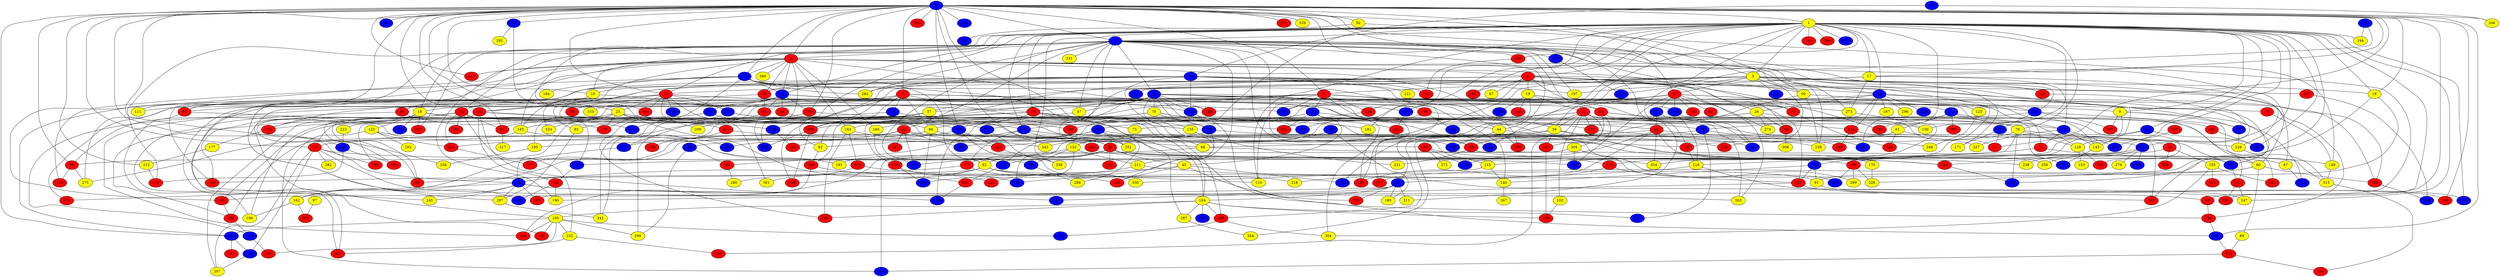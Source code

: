 graph {
0 [style = filled fillcolor = blue];
1 [style = filled fillcolor = yellow];
2 [style = filled fillcolor = blue];
3 [style = filled fillcolor = yellow];
4 [style = filled fillcolor = red];
5 [style = filled fillcolor = red];
6 [style = filled fillcolor = red];
7 [style = filled fillcolor = red];
8 [style = filled fillcolor = red];
9 [style = filled fillcolor = yellow];
10 [style = filled fillcolor = yellow];
11 [style = filled fillcolor = red];
12 [style = filled fillcolor = red];
13 [style = filled fillcolor = blue];
14 [style = filled fillcolor = blue];
15 [style = filled fillcolor = blue];
16 [style = filled fillcolor = yellow];
17 [style = filled fillcolor = yellow];
18 [style = filled fillcolor = yellow];
19 [style = filled fillcolor = yellow];
20 [style = filled fillcolor = blue];
21 [style = filled fillcolor = blue];
22 [style = filled fillcolor = red];
23 [style = filled fillcolor = blue];
24 [style = filled fillcolor = red];
25 [style = filled fillcolor = yellow];
26 [style = filled fillcolor = yellow];
27 [style = filled fillcolor = blue];
28 [style = filled fillcolor = red];
29 [style = filled fillcolor = blue];
30 [style = filled fillcolor = blue];
31 [style = filled fillcolor = blue];
32 [style = filled fillcolor = red];
33 [style = filled fillcolor = red];
34 [style = filled fillcolor = red];
35 [style = filled fillcolor = red];
36 [style = filled fillcolor = blue];
37 [style = filled fillcolor = blue];
38 [style = filled fillcolor = red];
39 [style = filled fillcolor = yellow];
40 [style = filled fillcolor = red];
41 [style = filled fillcolor = blue];
42 [style = filled fillcolor = blue];
43 [style = filled fillcolor = red];
44 [style = filled fillcolor = yellow];
45 [style = filled fillcolor = yellow];
46 [style = filled fillcolor = blue];
47 [style = filled fillcolor = yellow];
48 [style = filled fillcolor = blue];
49 [style = filled fillcolor = blue];
50 [style = filled fillcolor = yellow];
51 [style = filled fillcolor = blue];
52 [style = filled fillcolor = blue];
53 [style = filled fillcolor = red];
54 [style = filled fillcolor = blue];
55 [style = filled fillcolor = blue];
56 [style = filled fillcolor = red];
57 [style = filled fillcolor = yellow];
58 [style = filled fillcolor = red];
59 [style = filled fillcolor = red];
60 [style = filled fillcolor = yellow];
61 [style = filled fillcolor = yellow];
62 [style = filled fillcolor = blue];
63 [style = filled fillcolor = blue];
64 [style = filled fillcolor = blue];
65 [style = filled fillcolor = red];
66 [style = filled fillcolor = yellow];
67 [style = filled fillcolor = yellow];
68 [style = filled fillcolor = yellow];
69 [style = filled fillcolor = blue];
70 [style = filled fillcolor = yellow];
71 [style = filled fillcolor = red];
72 [style = filled fillcolor = red];
73 [style = filled fillcolor = yellow];
74 [style = filled fillcolor = red];
75 [style = filled fillcolor = red];
76 [style = filled fillcolor = yellow];
77 [style = filled fillcolor = blue];
78 [style = filled fillcolor = red];
79 [style = filled fillcolor = red];
80 [style = filled fillcolor = blue];
81 [style = filled fillcolor = red];
82 [style = filled fillcolor = yellow];
83 [style = filled fillcolor = yellow];
84 [style = filled fillcolor = red];
85 [style = filled fillcolor = red];
86 [style = filled fillcolor = red];
87 [style = filled fillcolor = yellow];
88 [style = filled fillcolor = red];
89 [style = filled fillcolor = yellow];
90 [style = filled fillcolor = yellow];
91 [style = filled fillcolor = yellow];
92 [style = filled fillcolor = yellow];
93 [style = filled fillcolor = blue];
94 [style = filled fillcolor = red];
95 [style = filled fillcolor = red];
96 [style = filled fillcolor = red];
97 [style = filled fillcolor = yellow];
98 [style = filled fillcolor = red];
99 [style = filled fillcolor = red];
100 [style = filled fillcolor = blue];
101 [style = filled fillcolor = blue];
102 [style = filled fillcolor = yellow];
103 [style = filled fillcolor = red];
104 [style = filled fillcolor = yellow];
105 [style = filled fillcolor = yellow];
106 [style = filled fillcolor = red];
107 [style = filled fillcolor = red];
108 [style = filled fillcolor = blue];
109 [style = filled fillcolor = blue];
110 [style = filled fillcolor = yellow];
111 [style = filled fillcolor = yellow];
112 [style = filled fillcolor = blue];
113 [style = filled fillcolor = blue];
114 [style = filled fillcolor = red];
115 [style = filled fillcolor = yellow];
116 [style = filled fillcolor = red];
117 [style = filled fillcolor = blue];
118 [style = filled fillcolor = red];
119 [style = filled fillcolor = red];
120 [style = filled fillcolor = yellow];
121 [style = filled fillcolor = red];
122 [style = filled fillcolor = blue];
123 [style = filled fillcolor = yellow];
124 [style = filled fillcolor = blue];
125 [style = filled fillcolor = yellow];
126 [style = filled fillcolor = red];
127 [style = filled fillcolor = red];
128 [style = filled fillcolor = blue];
129 [style = filled fillcolor = yellow];
130 [style = filled fillcolor = yellow];
131 [style = filled fillcolor = blue];
132 [style = filled fillcolor = red];
133 [style = filled fillcolor = red];
134 [style = filled fillcolor = blue];
135 [style = filled fillcolor = yellow];
136 [style = filled fillcolor = red];
137 [style = filled fillcolor = blue];
138 [style = filled fillcolor = blue];
139 [style = filled fillcolor = red];
140 [style = filled fillcolor = blue];
141 [style = filled fillcolor = red];
142 [style = filled fillcolor = blue];
143 [style = filled fillcolor = red];
144 [style = filled fillcolor = blue];
145 [style = filled fillcolor = yellow];
146 [style = filled fillcolor = red];
147 [style = filled fillcolor = red];
148 [style = filled fillcolor = red];
149 [style = filled fillcolor = yellow];
150 [style = filled fillcolor = blue];
151 [style = filled fillcolor = red];
152 [style = filled fillcolor = red];
153 [style = filled fillcolor = yellow];
154 [style = filled fillcolor = red];
155 [style = filled fillcolor = yellow];
156 [style = filled fillcolor = red];
157 [style = filled fillcolor = blue];
158 [style = filled fillcolor = blue];
159 [style = filled fillcolor = yellow];
160 [style = filled fillcolor = yellow];
161 [style = filled fillcolor = blue];
162 [style = filled fillcolor = yellow];
163 [style = filled fillcolor = yellow];
164 [style = filled fillcolor = blue];
165 [style = filled fillcolor = red];
166 [style = filled fillcolor = red];
167 [style = filled fillcolor = yellow];
168 [style = filled fillcolor = red];
169 [style = filled fillcolor = red];
170 [style = filled fillcolor = yellow];
171 [style = filled fillcolor = yellow];
172 [style = filled fillcolor = blue];
173 [style = filled fillcolor = red];
174 [style = filled fillcolor = red];
175 [style = filled fillcolor = blue];
176 [style = filled fillcolor = blue];
177 [style = filled fillcolor = yellow];
178 [style = filled fillcolor = red];
179 [style = filled fillcolor = red];
180 [style = filled fillcolor = yellow];
181 [style = filled fillcolor = yellow];
182 [style = filled fillcolor = red];
183 [style = filled fillcolor = yellow];
184 [style = filled fillcolor = yellow];
185 [style = filled fillcolor = red];
186 [style = filled fillcolor = red];
187 [style = filled fillcolor = red];
188 [style = filled fillcolor = red];
189 [style = filled fillcolor = yellow];
190 [style = filled fillcolor = yellow];
191 [style = filled fillcolor = yellow];
192 [style = filled fillcolor = red];
193 [style = filled fillcolor = red];
194 [style = filled fillcolor = yellow];
195 [style = filled fillcolor = yellow];
196 [style = filled fillcolor = red];
197 [style = filled fillcolor = yellow];
198 [style = filled fillcolor = blue];
199 [style = filled fillcolor = blue];
200 [style = filled fillcolor = yellow];
201 [style = filled fillcolor = red];
202 [style = filled fillcolor = red];
203 [style = filled fillcolor = yellow];
204 [style = filled fillcolor = yellow];
205 [style = filled fillcolor = blue];
206 [style = filled fillcolor = yellow];
207 [style = filled fillcolor = yellow];
208 [style = filled fillcolor = blue];
209 [style = filled fillcolor = red];
210 [style = filled fillcolor = red];
211 [style = filled fillcolor = yellow];
212 [style = filled fillcolor = yellow];
213 [style = filled fillcolor = red];
214 [style = filled fillcolor = red];
215 [style = filled fillcolor = red];
216 [style = filled fillcolor = yellow];
217 [style = filled fillcolor = red];
218 [style = filled fillcolor = yellow];
219 [style = filled fillcolor = red];
220 [style = filled fillcolor = red];
221 [style = filled fillcolor = yellow];
222 [style = filled fillcolor = blue];
223 [style = filled fillcolor = yellow];
224 [style = filled fillcolor = blue];
225 [style = filled fillcolor = blue];
226 [style = filled fillcolor = blue];
227 [style = filled fillcolor = blue];
228 [style = filled fillcolor = yellow];
229 [style = filled fillcolor = blue];
230 [style = filled fillcolor = red];
231 [style = filled fillcolor = yellow];
232 [style = filled fillcolor = yellow];
233 [style = filled fillcolor = red];
234 [style = filled fillcolor = blue];
235 [style = filled fillcolor = red];
236 [style = filled fillcolor = blue];
237 [style = filled fillcolor = red];
238 [style = filled fillcolor = yellow];
239 [style = filled fillcolor = blue];
240 [style = filled fillcolor = yellow];
241 [style = filled fillcolor = red];
242 [style = filled fillcolor = red];
243 [style = filled fillcolor = red];
244 [style = filled fillcolor = red];
245 [style = filled fillcolor = yellow];
246 [style = filled fillcolor = red];
247 [style = filled fillcolor = yellow];
248 [style = filled fillcolor = yellow];
249 [style = filled fillcolor = red];
250 [style = filled fillcolor = yellow];
251 [style = filled fillcolor = yellow];
252 [style = filled fillcolor = red];
253 [style = filled fillcolor = red];
254 [style = filled fillcolor = blue];
255 [style = filled fillcolor = red];
256 [style = filled fillcolor = yellow];
257 [style = filled fillcolor = yellow];
258 [style = filled fillcolor = red];
259 [style = filled fillcolor = red];
260 [style = filled fillcolor = yellow];
261 [style = filled fillcolor = red];
262 [style = filled fillcolor = blue];
263 [style = filled fillcolor = yellow];
264 [style = filled fillcolor = red];
265 [style = filled fillcolor = red];
266 [style = filled fillcolor = blue];
267 [style = filled fillcolor = yellow];
268 [style = filled fillcolor = blue];
269 [style = filled fillcolor = red];
270 [style = filled fillcolor = blue];
271 [style = filled fillcolor = blue];
272 [style = filled fillcolor = yellow];
273 [style = filled fillcolor = yellow];
274 [style = filled fillcolor = yellow];
275 [style = filled fillcolor = yellow];
276 [style = filled fillcolor = yellow];
277 [style = filled fillcolor = red];
278 [style = filled fillcolor = blue];
279 [style = filled fillcolor = red];
280 [style = filled fillcolor = yellow];
281 [style = filled fillcolor = red];
282 [style = filled fillcolor = yellow];
283 [style = filled fillcolor = yellow];
284 [style = filled fillcolor = red];
285 [style = filled fillcolor = red];
286 [style = filled fillcolor = red];
287 [style = filled fillcolor = yellow];
288 [style = filled fillcolor = yellow];
289 [style = filled fillcolor = blue];
290 [style = filled fillcolor = red];
291 [style = filled fillcolor = red];
292 [style = filled fillcolor = yellow];
293 [style = filled fillcolor = red];
294 [style = filled fillcolor = yellow];
295 [style = filled fillcolor = red];
296 [style = filled fillcolor = yellow];
297 [style = filled fillcolor = yellow];
298 [style = filled fillcolor = red];
299 [style = filled fillcolor = yellow];
300 [style = filled fillcolor = red];
301 [style = filled fillcolor = yellow];
302 [style = filled fillcolor = red];
303 [style = filled fillcolor = blue];
304 [style = filled fillcolor = yellow];
305 [style = filled fillcolor = red];
306 [style = filled fillcolor = blue];
307 [style = filled fillcolor = red];
308 [style = filled fillcolor = yellow];
309 [style = filled fillcolor = blue];
310 [style = filled fillcolor = yellow];
311 [style = filled fillcolor = yellow];
312 [style = filled fillcolor = red];
313 [style = filled fillcolor = blue];
314 [style = filled fillcolor = blue];
315 [style = filled fillcolor = yellow];
316 [style = filled fillcolor = blue];
317 [style = filled fillcolor = yellow];
318 [style = filled fillcolor = blue];
319 [style = filled fillcolor = blue];
320 [style = filled fillcolor = blue];
321 [style = filled fillcolor = red];
322 [style = filled fillcolor = red];
323 [style = filled fillcolor = red];
324 [style = filled fillcolor = red];
325 [style = filled fillcolor = blue];
326 [style = filled fillcolor = yellow];
327 [style = filled fillcolor = blue];
328 [style = filled fillcolor = red];
329 [style = filled fillcolor = yellow];
330 [style = filled fillcolor = yellow];
331 [style = filled fillcolor = yellow];
332 [style = filled fillcolor = red];
333 [style = filled fillcolor = yellow];
334 [style = filled fillcolor = yellow];
335 [style = filled fillcolor = blue];
336 [style = filled fillcolor = blue];
337 [style = filled fillcolor = blue];
338 [style = filled fillcolor = yellow];
339 [style = filled fillcolor = blue];
340 [style = filled fillcolor = blue];
341 [style = filled fillcolor = red];
342 [style = filled fillcolor = yellow];
343 [style = filled fillcolor = yellow];
344 [style = filled fillcolor = yellow];
0 -- 5;
0 -- 6;
0 -- 7;
0 -- 10;
0 -- 11;
0 -- 15;
0 -- 16;
0 -- 17;
0 -- 24;
0 -- 25;
0 -- 31;
0 -- 38;
0 -- 41;
0 -- 4;
0 -- 3;
0 -- 2;
0 -- 1;
0 -- 49;
0 -- 50;
0 -- 59;
0 -- 68;
0 -- 71;
0 -- 79;
0 -- 90;
0 -- 95;
0 -- 96;
0 -- 111;
0 -- 113;
0 -- 124;
0 -- 143;
0 -- 152;
0 -- 197;
0 -- 206;
0 -- 208;
0 -- 212;
0 -- 234;
0 -- 243;
0 -- 255;
0 -- 256;
0 -- 259;
0 -- 312;
0 -- 329;
1 -- 2;
1 -- 3;
1 -- 8;
1 -- 9;
1 -- 13;
1 -- 16;
1 -- 17;
1 -- 20;
1 -- 21;
1 -- 30;
1 -- 33;
1 -- 39;
1 -- 63;
1 -- 76;
1 -- 86;
1 -- 93;
1 -- 98;
1 -- 109;
1 -- 110;
1 -- 116;
1 -- 129;
1 -- 130;
1 -- 158;
1 -- 169;
1 -- 181;
1 -- 194;
1 -- 199;
1 -- 227;
1 -- 241;
1 -- 247;
1 -- 254;
1 -- 262;
1 -- 266;
1 -- 269;
1 -- 278;
1 -- 279;
1 -- 305;
1 -- 338;
2 -- 4;
2 -- 11;
2 -- 12;
2 -- 18;
2 -- 23;
2 -- 32;
2 -- 36;
2 -- 44;
2 -- 47;
2 -- 52;
2 -- 53;
2 -- 75;
2 -- 82;
2 -- 85;
2 -- 115;
2 -- 159;
2 -- 169;
2 -- 171;
2 -- 176;
2 -- 183;
2 -- 190;
2 -- 193;
2 -- 198;
2 -- 251;
2 -- 273;
2 -- 283;
2 -- 323;
2 -- 331;
3 -- 5;
3 -- 6;
3 -- 10;
3 -- 13;
3 -- 16;
3 -- 24;
3 -- 57;
3 -- 87;
3 -- 90;
3 -- 103;
3 -- 121;
3 -- 142;
3 -- 145;
3 -- 150;
3 -- 219;
3 -- 226;
3 -- 244;
3 -- 270;
3 -- 321;
4 -- 8;
4 -- 10;
4 -- 15;
4 -- 20;
4 -- 24;
4 -- 26;
4 -- 28;
4 -- 35;
4 -- 60;
4 -- 85;
4 -- 119;
4 -- 149;
4 -- 154;
4 -- 160;
4 -- 163;
4 -- 168;
4 -- 243;
4 -- 257;
4 -- 260;
4 -- 289;
5 -- 9;
5 -- 27;
5 -- 29;
5 -- 35;
5 -- 44;
5 -- 57;
5 -- 65;
5 -- 78;
5 -- 110;
5 -- 116;
5 -- 196;
5 -- 217;
5 -- 273;
5 -- 294;
6 -- 14;
6 -- 29;
6 -- 37;
6 -- 56;
6 -- 74;
6 -- 77;
6 -- 81;
6 -- 123;
6 -- 144;
6 -- 168;
6 -- 195;
6 -- 274;
6 -- 309;
7 -- 18;
7 -- 48;
7 -- 55;
7 -- 66;
7 -- 75;
7 -- 133;
7 -- 145;
7 -- 174;
7 -- 258;
7 -- 286;
7 -- 287;
8 -- 11;
8 -- 13;
8 -- 19;
8 -- 40;
8 -- 67;
8 -- 90;
8 -- 117;
8 -- 163;
8 -- 229;
8 -- 230;
8 -- 263;
8 -- 305;
8 -- 318;
9 -- 69;
9 -- 118;
9 -- 134;
9 -- 302;
10 -- 32;
10 -- 51;
10 -- 303;
11 -- 25;
11 -- 39;
11 -- 51;
11 -- 66;
11 -- 86;
11 -- 106;
11 -- 124;
11 -- 138;
11 -- 139;
11 -- 225;
11 -- 227;
11 -- 301;
11 -- 333;
12 -- 137;
12 -- 147;
12 -- 150;
12 -- 233;
12 -- 298;
12 -- 313;
13 -- 26;
13 -- 36;
13 -- 54;
13 -- 69;
13 -- 112;
13 -- 114;
13 -- 128;
13 -- 167;
13 -- 296;
14 -- 61;
14 -- 64;
14 -- 187;
14 -- 230;
14 -- 295;
15 -- 20;
15 -- 112;
15 -- 184;
15 -- 185;
15 -- 186;
15 -- 209;
15 -- 283;
15 -- 284;
15 -- 297;
16 -- 91;
16 -- 326;
17 -- 64;
17 -- 117;
17 -- 197;
17 -- 228;
17 -- 273;
18 -- 44;
18 -- 96;
18 -- 105;
18 -- 125;
18 -- 151;
18 -- 154;
18 -- 161;
18 -- 193;
18 -- 261;
18 -- 327;
18 -- 337;
19 -- 22;
19 -- 75;
19 -- 137;
19 -- 148;
19 -- 284;
19 -- 320;
20 -- 29;
20 -- 34;
20 -- 58;
20 -- 59;
20 -- 62;
20 -- 65;
20 -- 101;
20 -- 126;
20 -- 127;
20 -- 275;
20 -- 310;
21 -- 28;
21 -- 55;
21 -- 92;
21 -- 103;
21 -- 183;
21 -- 197;
21 -- 221;
21 -- 237;
21 -- 242;
21 -- 245;
21 -- 258;
21 -- 283;
21 -- 285;
21 -- 290;
22 -- 30;
22 -- 39;
22 -- 42;
22 -- 64;
22 -- 71;
22 -- 102;
22 -- 160;
22 -- 173;
22 -- 204;
22 -- 263;
22 -- 315;
22 -- 325;
22 -- 344;
23 -- 33;
23 -- 36;
23 -- 43;
23 -- 47;
23 -- 53;
23 -- 55;
23 -- 70;
23 -- 85;
23 -- 111;
23 -- 135;
23 -- 136;
23 -- 144;
23 -- 146;
23 -- 161;
23 -- 168;
23 -- 240;
23 -- 252;
23 -- 332;
23 -- 342;
24 -- 30;
24 -- 84;
24 -- 109;
24 -- 132;
24 -- 232;
24 -- 298;
25 -- 49;
25 -- 130;
25 -- 179;
25 -- 189;
25 -- 200;
25 -- 201;
25 -- 207;
25 -- 251;
25 -- 333;
26 -- 40;
26 -- 73;
26 -- 129;
26 -- 183;
26 -- 274;
27 -- 45;
27 -- 54;
27 -- 246;
27 -- 304;
27 -- 332;
28 -- 33;
28 -- 65;
28 -- 83;
30 -- 38;
30 -- 72;
30 -- 159;
30 -- 262;
30 -- 264;
31 -- 73;
31 -- 292;
32 -- 76;
32 -- 84;
32 -- 95;
32 -- 133;
32 -- 226;
32 -- 235;
32 -- 300;
32 -- 316;
33 -- 66;
33 -- 104;
33 -- 133;
33 -- 135;
33 -- 165;
33 -- 173;
33 -- 200;
33 -- 299;
34 -- 210;
35 -- 179;
35 -- 321;
36 -- 46;
36 -- 60;
36 -- 185;
36 -- 302;
37 -- 43;
37 -- 130;
38 -- 45;
38 -- 60;
38 -- 72;
38 -- 82;
38 -- 87;
38 -- 112;
38 -- 137;
38 -- 156;
38 -- 182;
38 -- 191;
39 -- 107;
39 -- 186;
39 -- 195;
39 -- 219;
39 -- 244;
40 -- 308;
42 -- 79;
42 -- 92;
42 -- 104;
42 -- 126;
42 -- 157;
42 -- 251;
42 -- 288;
43 -- 68;
43 -- 93;
43 -- 175;
43 -- 218;
43 -- 250;
43 -- 334;
44 -- 170;
44 -- 198;
44 -- 285;
45 -- 49;
45 -- 196;
45 -- 290;
45 -- 325;
46 -- 71;
46 -- 171;
47 -- 113;
48 -- 172;
48 -- 235;
49 -- 98;
49 -- 162;
49 -- 174;
49 -- 245;
49 -- 263;
49 -- 297;
49 -- 307;
50 -- 98;
50 -- 131;
51 -- 83;
51 -- 181;
51 -- 246;
52 -- 91;
52 -- 127;
52 -- 240;
53 -- 76;
53 -- 88;
53 -- 107;
53 -- 291;
53 -- 311;
54 -- 210;
54 -- 248;
54 -- 314;
55 -- 318;
57 -- 92;
57 -- 95;
59 -- 157;
59 -- 208;
60 -- 77;
60 -- 89;
60 -- 103;
60 -- 217;
61 -- 94;
61 -- 152;
61 -- 220;
61 -- 343;
62 -- 68;
62 -- 79;
62 -- 113;
62 -- 223;
63 -- 156;
63 -- 162;
63 -- 199;
64 -- 74;
64 -- 145;
64 -- 257;
64 -- 340;
65 -- 289;
65 -- 342;
66 -- 99;
66 -- 108;
66 -- 152;
66 -- 239;
68 -- 136;
68 -- 315;
69 -- 228;
70 -- 172;
70 -- 178;
70 -- 238;
70 -- 258;
70 -- 322;
72 -- 84;
72 -- 330;
74 -- 115;
74 -- 149;
75 -- 220;
76 -- 120;
76 -- 129;
76 -- 216;
76 -- 228;
76 -- 266;
77 -- 104;
77 -- 180;
77 -- 185;
77 -- 190;
77 -- 252;
77 -- 311;
78 -- 149;
79 -- 140;
79 -- 165;
79 -- 207;
79 -- 222;
79 -- 282;
79 -- 334;
80 -- 172;
80 -- 206;
82 -- 91;
82 -- 110;
82 -- 154;
82 -- 218;
82 -- 286;
82 -- 301;
83 -- 297;
85 -- 189;
85 -- 191;
86 -- 179;
87 -- 134;
88 -- 199;
89 -- 214;
90 -- 126;
90 -- 159;
90 -- 166;
91 -- 158;
92 -- 146;
93 -- 96;
93 -- 238;
93 -- 250;
93 -- 276;
93 -- 306;
94 -- 101;
94 -- 155;
94 -- 328;
95 -- 317;
96 -- 119;
96 -- 275;
97 -- 253;
98 -- 196;
99 -- 118;
99 -- 175;
99 -- 272;
100 -- 120;
100 -- 180;
101 -- 132;
102 -- 249;
103 -- 339;
104 -- 105;
104 -- 186;
104 -- 205;
104 -- 209;
104 -- 249;
104 -- 287;
104 -- 314;
105 -- 124;
105 -- 136;
105 -- 139;
105 -- 232;
105 -- 294;
105 -- 319;
105 -- 341;
106 -- 114;
106 -- 164;
106 -- 236;
107 -- 249;
108 -- 264;
108 -- 294;
109 -- 233;
112 -- 201;
113 -- 210;
113 -- 268;
113 -- 330;
114 -- 141;
114 -- 293;
115 -- 240;
115 -- 330;
116 -- 332;
117 -- 337;
118 -- 127;
118 -- 284;
120 -- 201;
120 -- 211;
120 -- 224;
120 -- 313;
121 -- 141;
122 -- 194;
122 -- 229;
123 -- 248;
124 -- 140;
124 -- 213;
125 -- 203;
125 -- 224;
125 -- 235;
125 -- 336;
126 -- 231;
126 -- 244;
127 -- 141;
127 -- 222;
127 -- 255;
129 -- 153;
129 -- 166;
132 -- 190;
132 -- 303;
133 -- 177;
135 -- 231;
137 -- 187;
140 -- 207;
144 -- 216;
144 -- 271;
145 -- 271;
146 -- 307;
146 -- 323;
149 -- 315;
151 -- 188;
151 -- 192;
152 -- 216;
155 -- 215;
155 -- 281;
155 -- 304;
156 -- 299;
156 -- 326;
156 -- 335;
157 -- 162;
160 -- 313;
162 -- 189;
162 -- 253;
163 -- 202;
163 -- 209;
163 -- 343;
164 -- 254;
169 -- 242;
170 -- 326;
172 -- 211;
172 -- 277;
172 -- 293;
173 -- 229;
176 -- 270;
177 -- 212;
178 -- 236;
178 -- 239;
183 -- 268;
183 -- 275;
185 -- 298;
186 -- 304;
186 -- 319;
187 -- 247;
187 -- 259;
192 -- 309;
195 -- 256;
196 -- 208;
201 -- 226;
202 -- 280;
202 -- 290;
204 -- 309;
204 -- 335;
204 -- 336;
208 -- 214;
210 -- 338;
211 -- 239;
211 -- 259;
212 -- 279;
214 -- 324;
214 -- 336;
216 -- 236;
216 -- 247;
223 -- 225;
224 -- 288;
225 -- 261;
225 -- 279;
227 -- 322;
228 -- 281;
232 -- 291;
232 -- 321;
235 -- 277;
237 -- 339;
240 -- 267;
244 -- 266;
258 -- 286;
258 -- 289;
264 -- 280;
265 -- 340;
273 -- 334;
287 -- 344;
297 -- 342;
298 -- 316;
315 -- 324;
316 -- 341;
337 -- 338;
}

